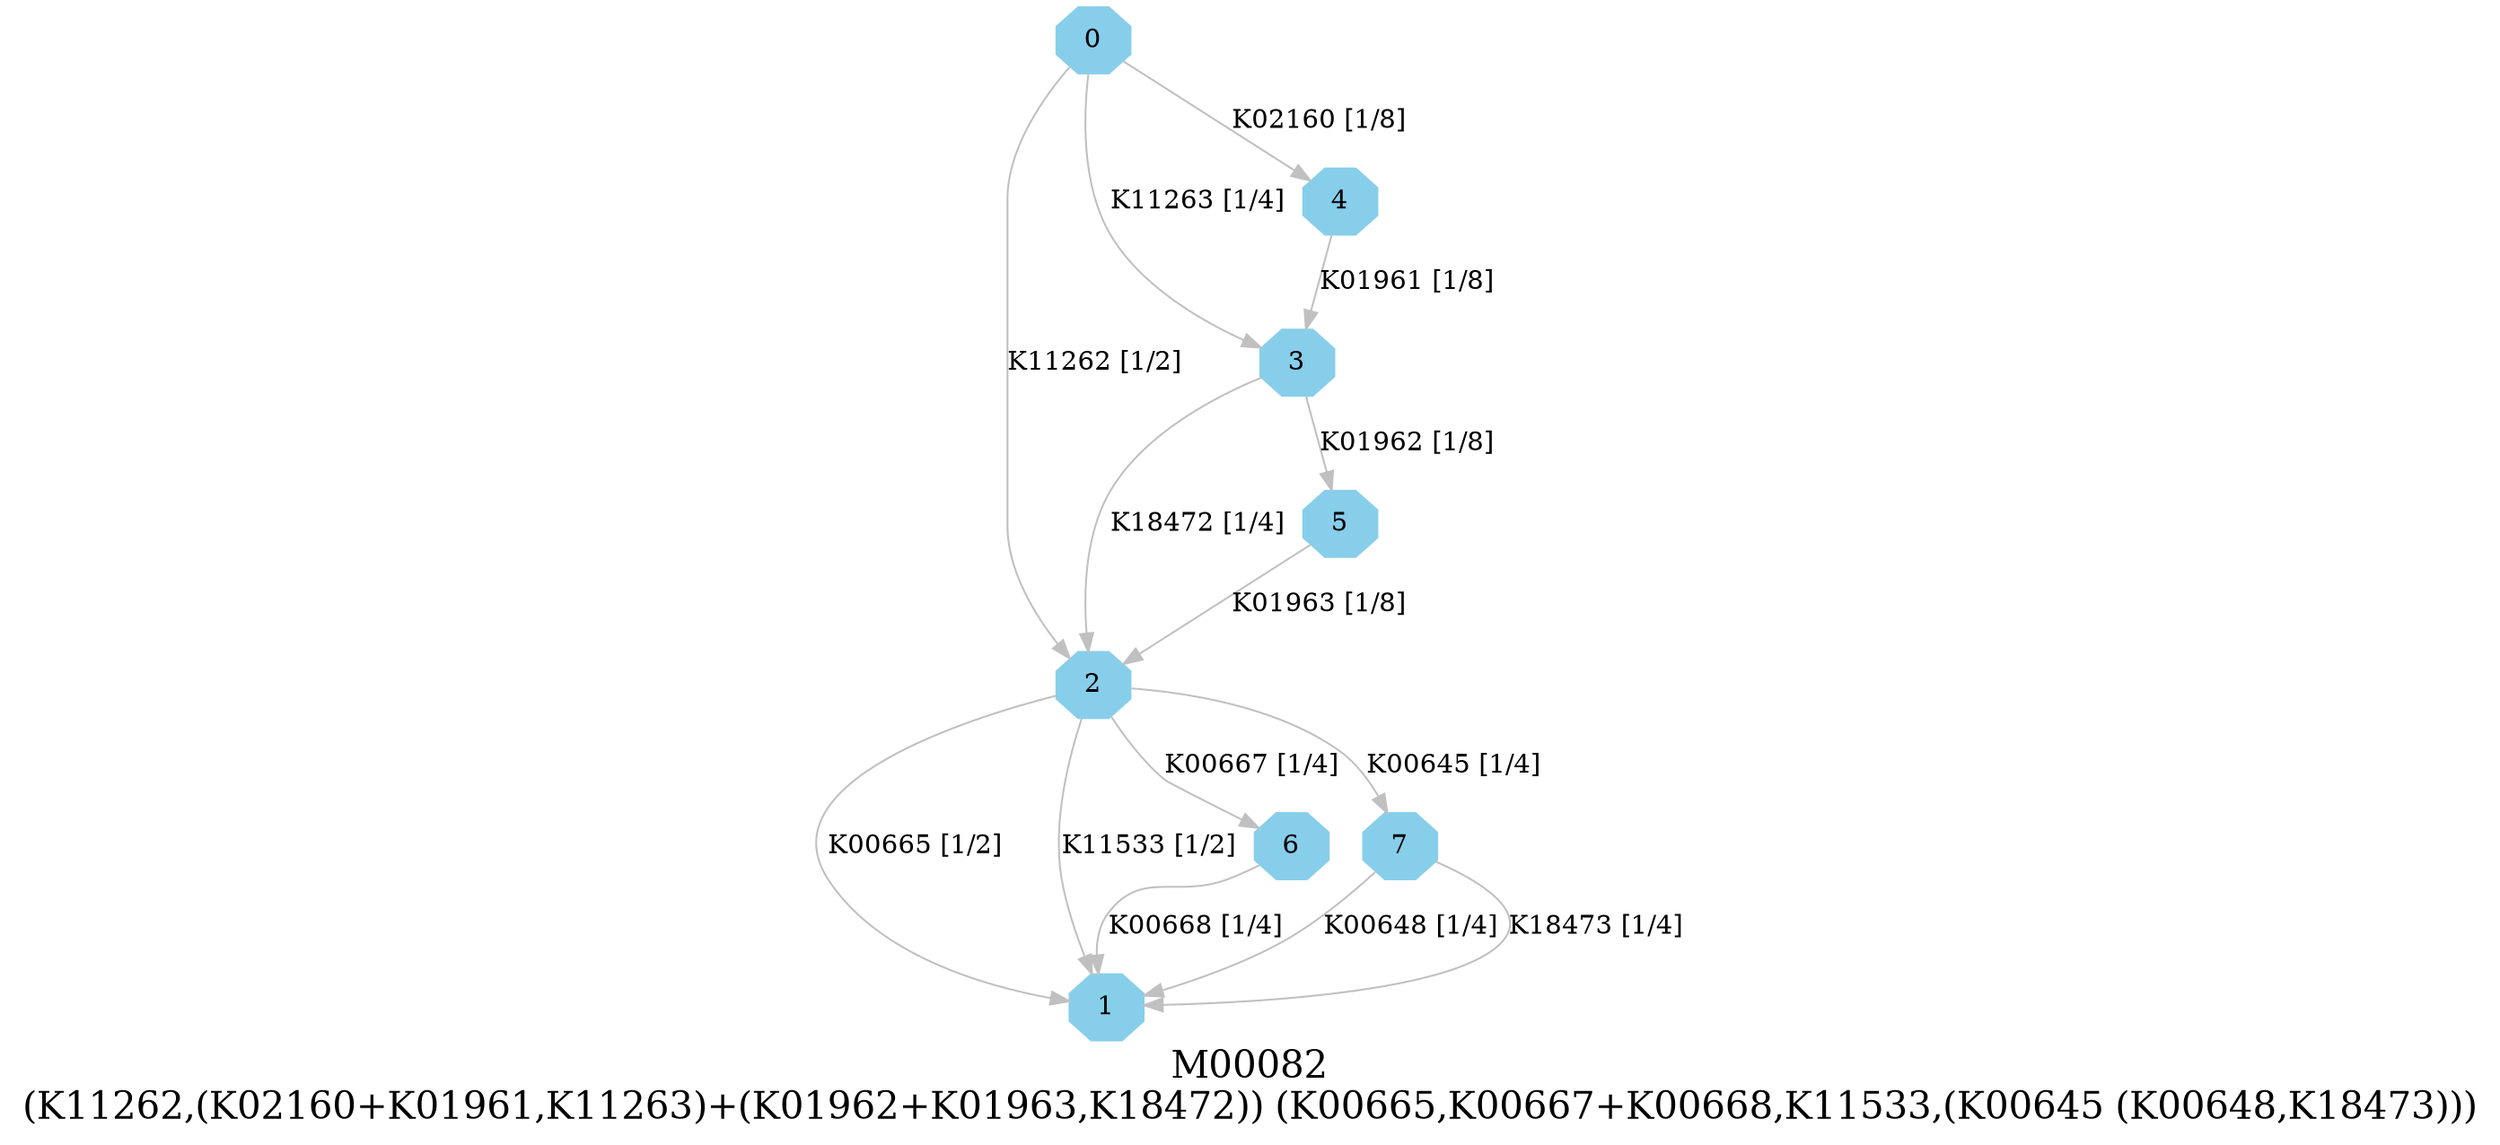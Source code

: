 digraph G {
graph [label="M00082
(K11262,(K02160+K01961,K11263)+(K01962+K01963,K18472)) (K00665,K00667+K00668,K11533,(K00645 (K00648,K18473)))",fontsize=20];
node [shape=box,style=filled];
edge [len=3,color=grey];
{node [width=.3,height=.3,shape=octagon,style=filled,color=skyblue] 0 1 2 3 4 5 6 7 }
0 -> 2 [label="K11262 [1/2]"];
0 -> 4 [label="K02160 [1/8]"];
0 -> 3 [label="K11263 [1/4]"];
2 -> 1 [label="K00665 [1/2]"];
2 -> 1 [label="K11533 [1/2]"];
2 -> 6 [label="K00667 [1/4]"];
2 -> 7 [label="K00645 [1/4]"];
3 -> 5 [label="K01962 [1/8]"];
3 -> 2 [label="K18472 [1/4]"];
4 -> 3 [label="K01961 [1/8]"];
5 -> 2 [label="K01963 [1/8]"];
6 -> 1 [label="K00668 [1/4]"];
7 -> 1 [label="K00648 [1/4]"];
7 -> 1 [label="K18473 [1/4]"];
}